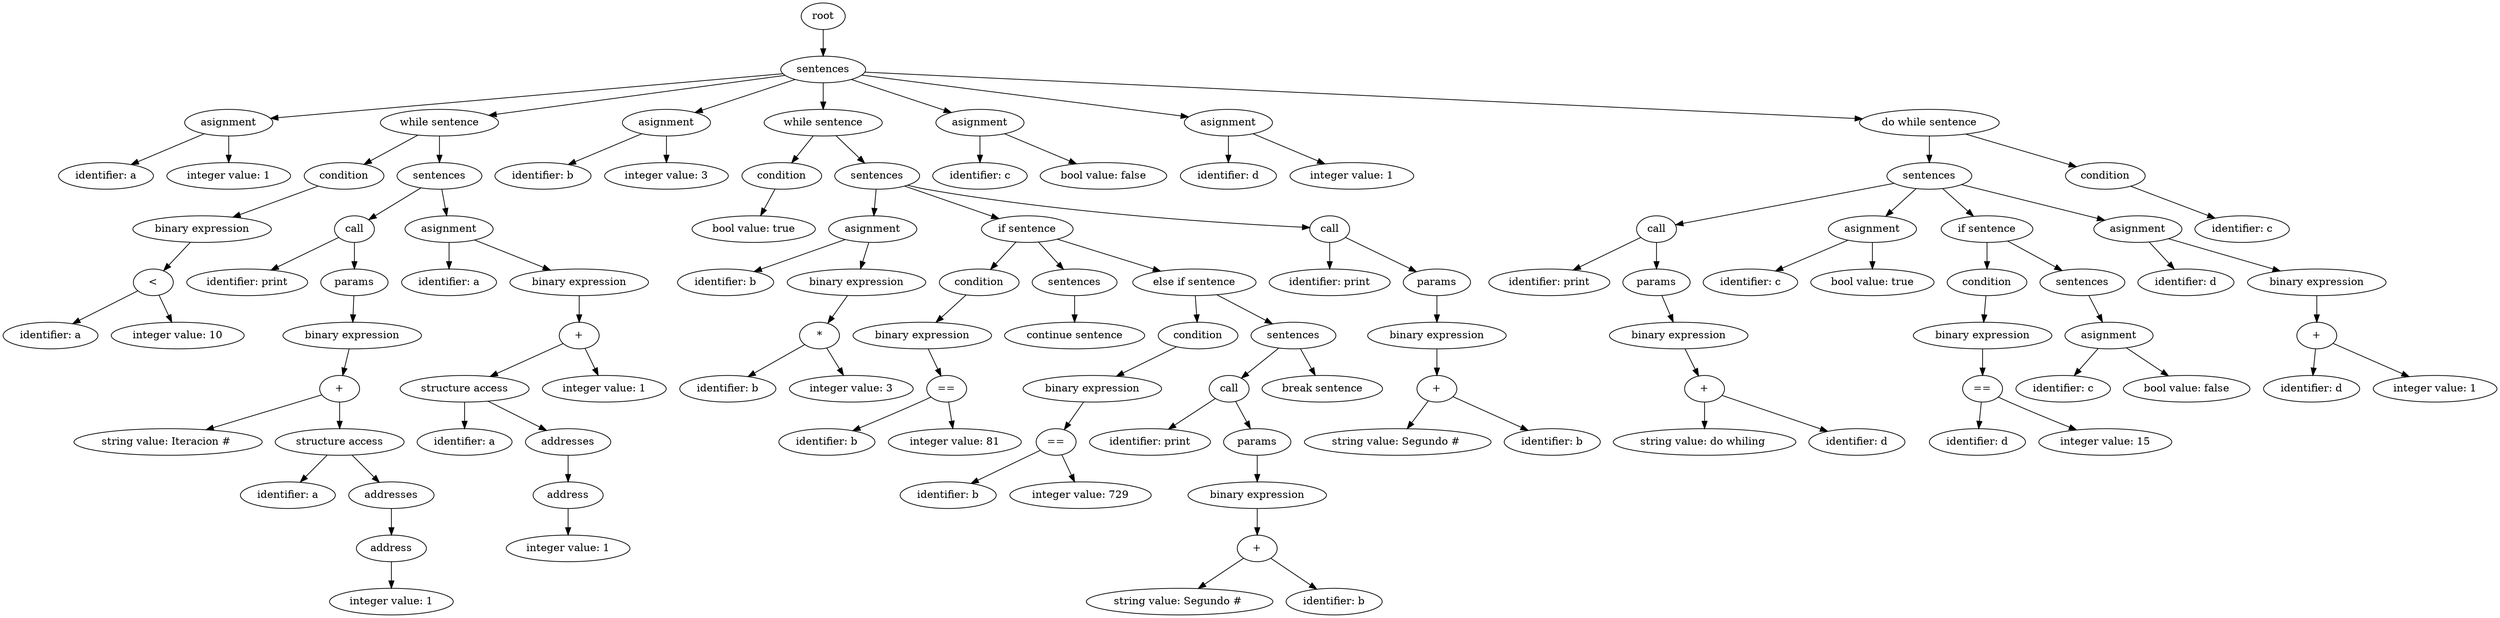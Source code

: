 digraph G{nodo0[label="root"];
node1[label="sentences"];
nodo0->node1;
node2[label="asignment"];
node1->node2;
node3[label="identifier: a"];
node2->node3;
node4[label="integer value: 1"];
node2->node4;
node5[label="while sentence"];
node1->node5;
node6[label="condition"];
node5->node6;
node7[label="binary expression"];
node6->node7;
node8[label="<"];
node7->node8;
node9[label="identifier: a"];
node8->node9;
node10[label="integer value: 10"];
node8->node10;
node11[label="sentences"];
node5->node11;
node12[label="call"];
node11->node12;
node13[label="identifier: print"];
node12->node13;
node14[label="params"];
node12->node14;
node15[label="binary expression"];
node14->node15;
node16[label="+"];
node15->node16;
node17[label="string value: Iteracion # "];
node16->node17;
node18[label="structure access"];
node16->node18;
node19[label="identifier: a"];
node18->node19;
node20[label="addresses"];
node18->node20;
node21[label="address"];
node20->node21;
node22[label="integer value: 1"];
node21->node22;
node23[label="asignment"];
node11->node23;
node24[label="identifier: a"];
node23->node24;
node25[label="binary expression"];
node23->node25;
node26[label="+"];
node25->node26;
node27[label="structure access"];
node26->node27;
node28[label="identifier: a"];
node27->node28;
node29[label="addresses"];
node27->node29;
node30[label="address"];
node29->node30;
node31[label="integer value: 1"];
node30->node31;
node32[label="integer value: 1"];
node26->node32;
node33[label="asignment"];
node1->node33;
node34[label="identifier: b"];
node33->node34;
node35[label="integer value: 3"];
node33->node35;
node36[label="while sentence"];
node1->node36;
node37[label="condition"];
node36->node37;
node38[label="bool value: true"];
node37->node38;
node39[label="sentences"];
node36->node39;
node40[label="asignment"];
node39->node40;
node41[label="identifier: b"];
node40->node41;
node42[label="binary expression"];
node40->node42;
node43[label="*"];
node42->node43;
node44[label="identifier: b"];
node43->node44;
node45[label="integer value: 3"];
node43->node45;
node46[label="if sentence"];
node39->node46;
node47[label="condition"];
node46->node47;
node48[label="binary expression"];
node47->node48;
node49[label="=="];
node48->node49;
node50[label="identifier: b"];
node49->node50;
node51[label="integer value: 81"];
node49->node51;
node52[label="sentences"];
node46->node52;
node53[label="continue sentence"];
node52->node53;
node54[label="else if sentence"];
node46->node54;
node55[label="condition"];
node54->node55;
node56[label="binary expression"];
node55->node56;
node57[label="=="];
node56->node57;
node58[label="identifier: b"];
node57->node58;
node59[label="integer value: 729"];
node57->node59;
node60[label="sentences"];
node54->node60;
node61[label="call"];
node60->node61;
node62[label="identifier: print"];
node61->node62;
node63[label="params"];
node61->node63;
node64[label="binary expression"];
node63->node64;
node65[label="+"];
node64->node65;
node66[label="string value: Segundo # "];
node65->node66;
node67[label="identifier: b"];
node65->node67;
node68[label="break sentence"];
node60->node68;
node69[label="call"];
node39->node69;
node70[label="identifier: print"];
node69->node70;
node71[label="params"];
node69->node71;
node72[label="binary expression"];
node71->node72;
node73[label="+"];
node72->node73;
node74[label="string value: Segundo # "];
node73->node74;
node75[label="identifier: b"];
node73->node75;
node76[label="asignment"];
node1->node76;
node77[label="identifier: c"];
node76->node77;
node78[label="bool value: false"];
node76->node78;
node79[label="asignment"];
node1->node79;
node80[label="identifier: d"];
node79->node80;
node81[label="integer value: 1"];
node79->node81;
node82[label="do while sentence"];
node1->node82;
node83[label="sentences"];
node82->node83;
node84[label="call"];
node83->node84;
node85[label="identifier: print"];
node84->node85;
node86[label="params"];
node84->node86;
node87[label="binary expression"];
node86->node87;
node88[label="+"];
node87->node88;
node89[label="string value: do whiling "];
node88->node89;
node90[label="identifier: d"];
node88->node90;
node91[label="asignment"];
node83->node91;
node92[label="identifier: c"];
node91->node92;
node93[label="bool value: true"];
node91->node93;
node94[label="if sentence"];
node83->node94;
node95[label="condition"];
node94->node95;
node96[label="binary expression"];
node95->node96;
node97[label="=="];
node96->node97;
node98[label="identifier: d"];
node97->node98;
node99[label="integer value: 15"];
node97->node99;
node100[label="sentences"];
node94->node100;
node101[label="asignment"];
node100->node101;
node102[label="identifier: c"];
node101->node102;
node103[label="bool value: false"];
node101->node103;
node104[label="asignment"];
node83->node104;
node105[label="identifier: d"];
node104->node105;
node106[label="binary expression"];
node104->node106;
node107[label="+"];
node106->node107;
node108[label="identifier: d"];
node107->node108;
node109[label="integer value: 1"];
node107->node109;
node110[label="condition"];
node82->node110;
node111[label="identifier: c"];
node110->node111;
}